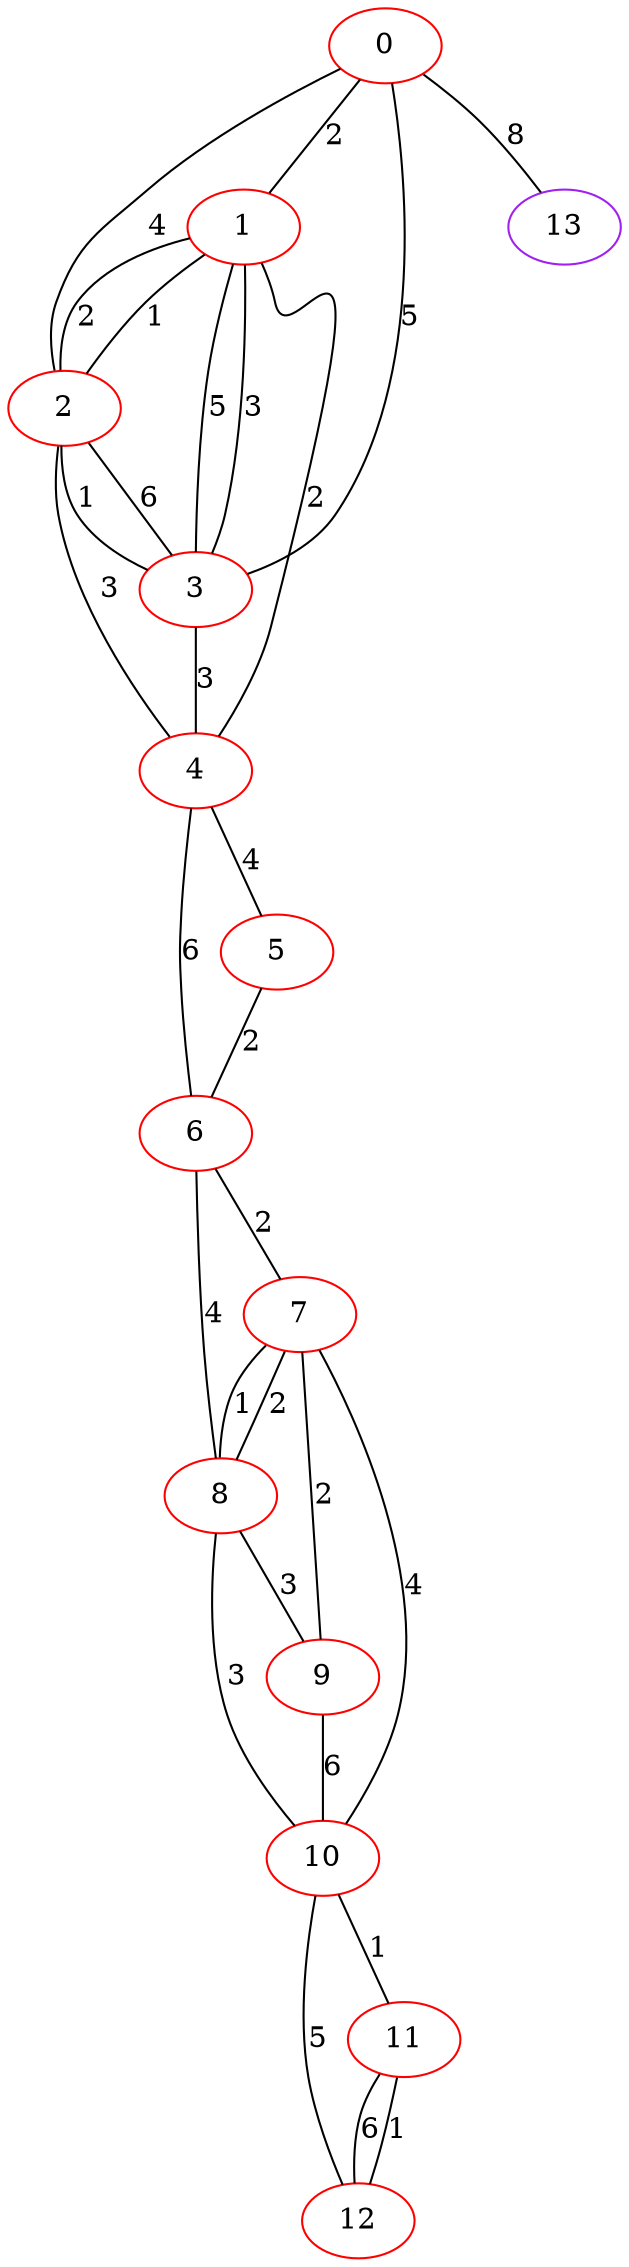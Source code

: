 graph "" {
0 [color=red, weight=1];
1 [color=red, weight=1];
2 [color=red, weight=1];
3 [color=red, weight=1];
4 [color=red, weight=1];
5 [color=red, weight=1];
6 [color=red, weight=1];
7 [color=red, weight=1];
8 [color=red, weight=1];
9 [color=red, weight=1];
10 [color=red, weight=1];
11 [color=red, weight=1];
12 [color=red, weight=1];
13 [color=purple, weight=4];
0 -- 1  [key=0, label=2];
0 -- 2  [key=0, label=4];
0 -- 3  [key=0, label=5];
0 -- 13  [key=0, label=8];
1 -- 2  [key=0, label=2];
1 -- 2  [key=1, label=1];
1 -- 3  [key=0, label=3];
1 -- 3  [key=1, label=5];
1 -- 4  [key=0, label=2];
2 -- 3  [key=0, label=1];
2 -- 3  [key=1, label=6];
2 -- 4  [key=0, label=3];
3 -- 4  [key=0, label=3];
4 -- 5  [key=0, label=4];
4 -- 6  [key=0, label=6];
5 -- 6  [key=0, label=2];
6 -- 8  [key=0, label=4];
6 -- 7  [key=0, label=2];
7 -- 8  [key=0, label=1];
7 -- 8  [key=1, label=2];
7 -- 9  [key=0, label=2];
7 -- 10  [key=0, label=4];
8 -- 9  [key=0, label=3];
8 -- 10  [key=0, label=3];
9 -- 10  [key=0, label=6];
10 -- 11  [key=0, label=1];
10 -- 12  [key=0, label=5];
11 -- 12  [key=0, label=6];
11 -- 12  [key=1, label=1];
}
